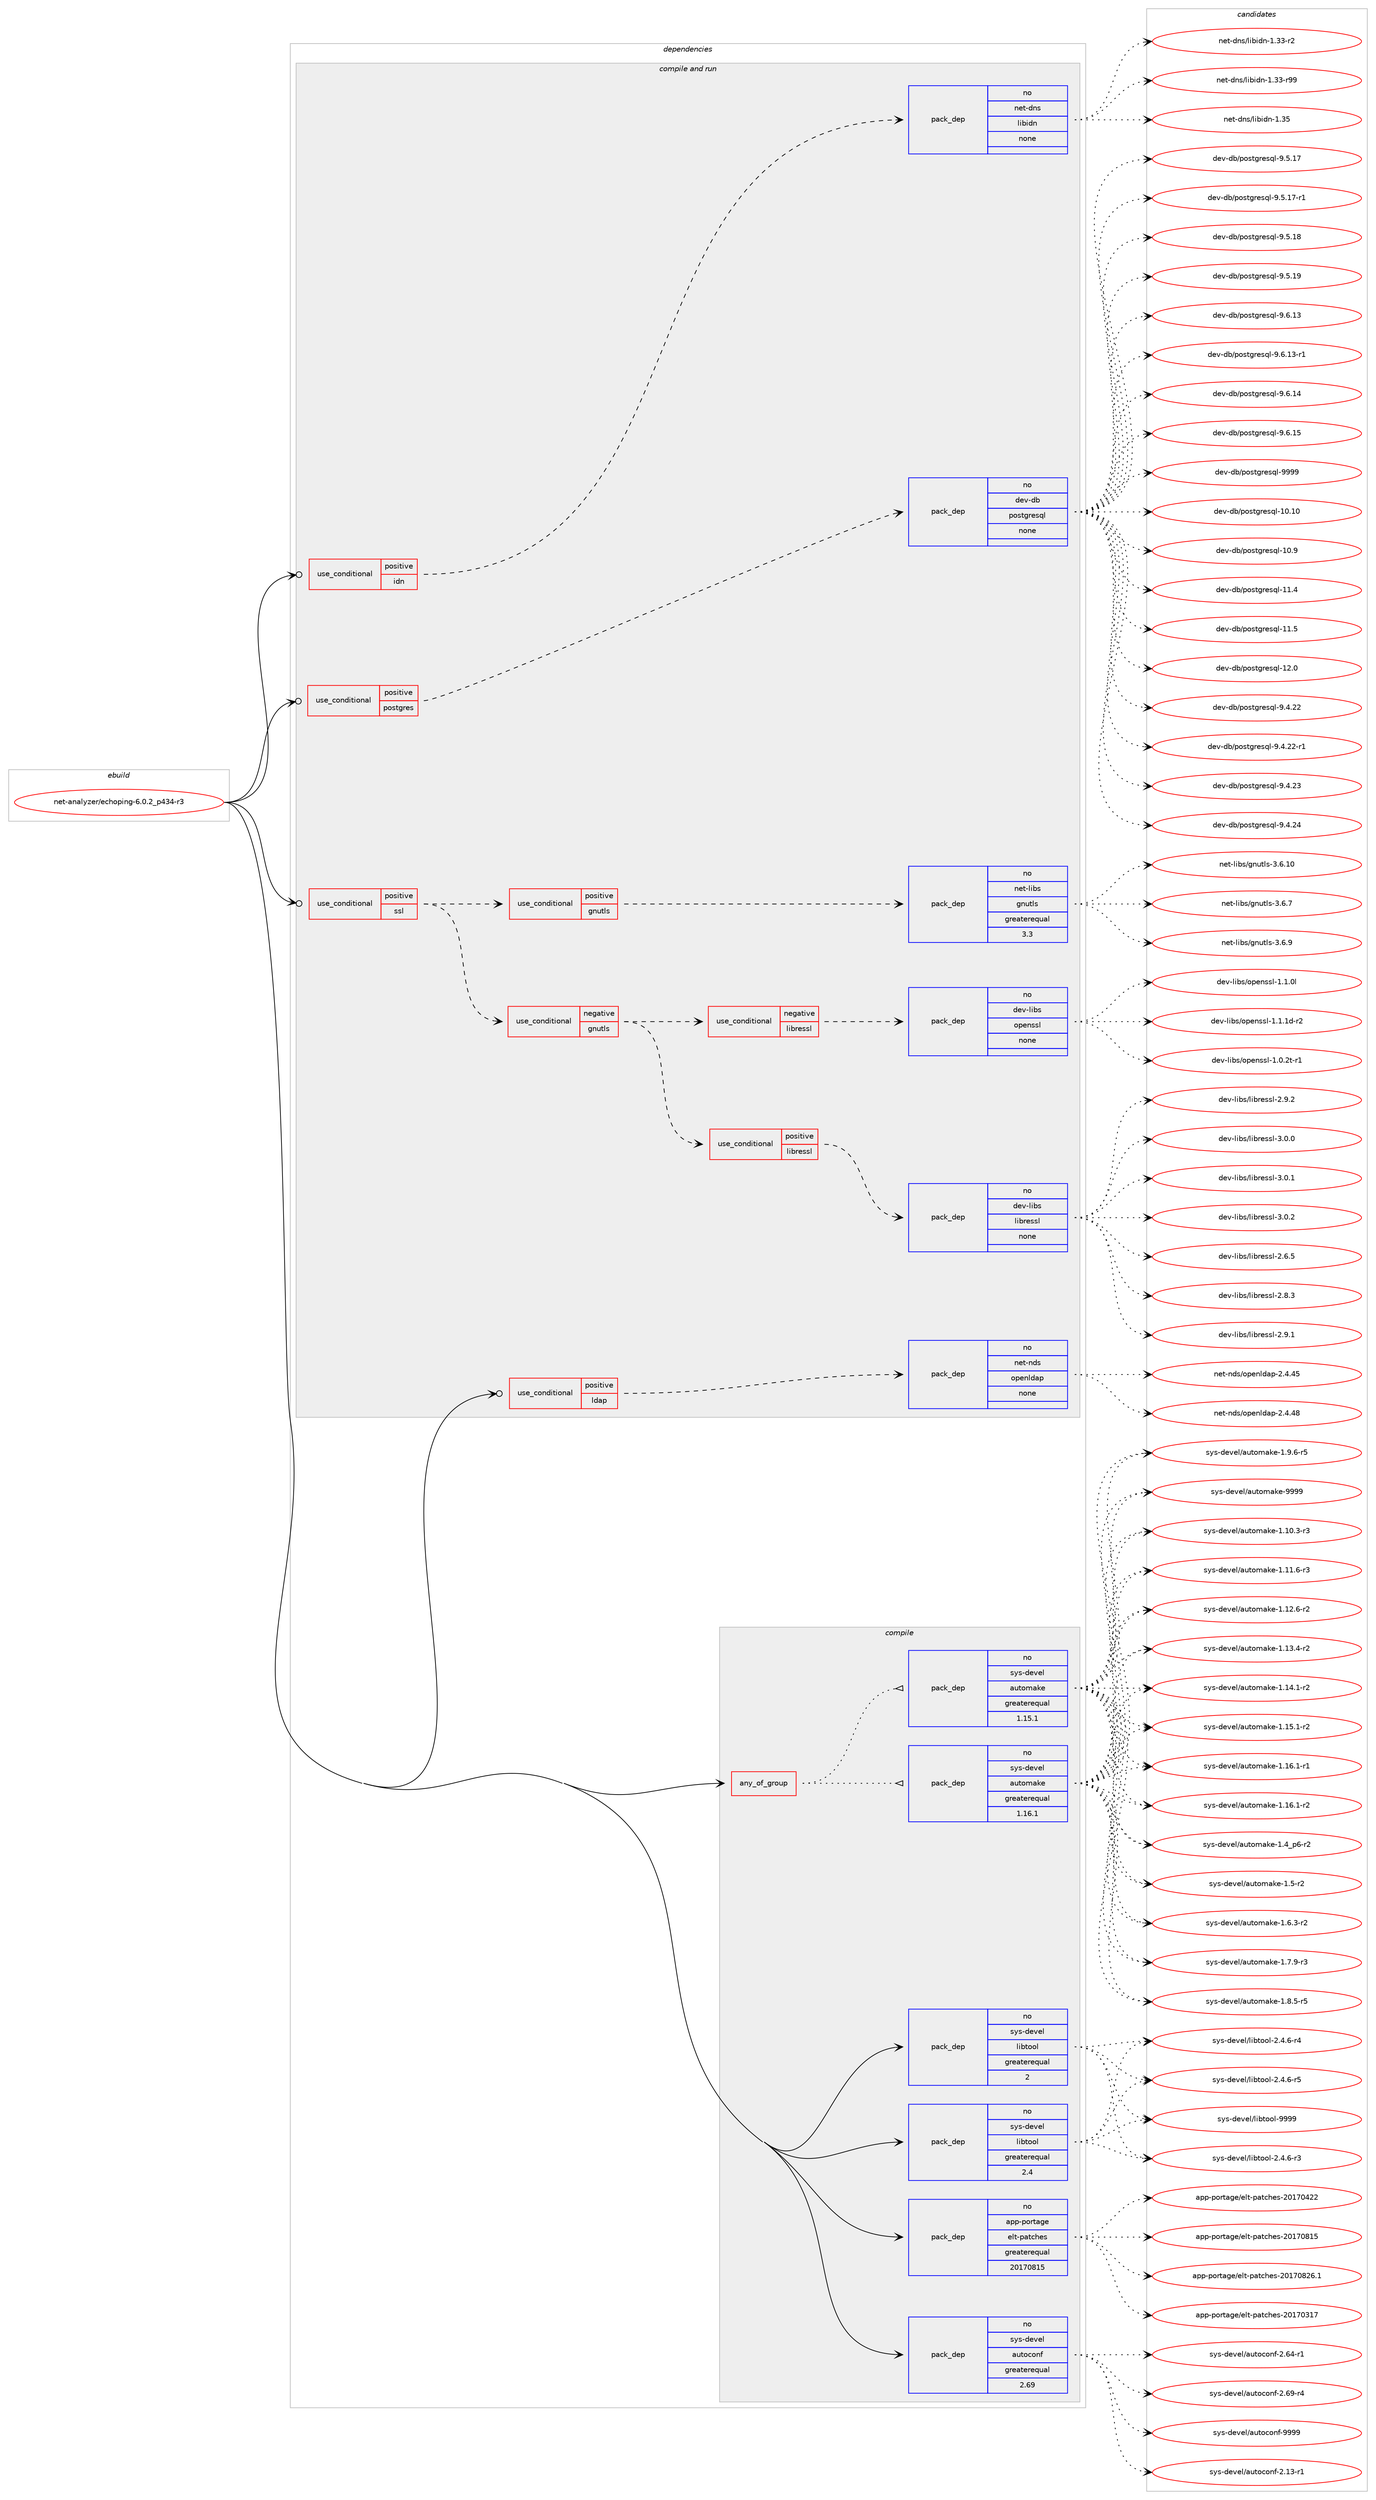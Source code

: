 digraph prolog {

# *************
# Graph options
# *************

newrank=true;
concentrate=true;
compound=true;
graph [rankdir=LR,fontname=Helvetica,fontsize=10,ranksep=1.5];#, ranksep=2.5, nodesep=0.2];
edge  [arrowhead=vee];
node  [fontname=Helvetica,fontsize=10];

# **********
# The ebuild
# **********

subgraph cluster_leftcol {
color=gray;
rank=same;
label=<<i>ebuild</i>>;
id [label="net-analyzer/echoping-6.0.2_p434-r3", color=red, width=4, href="../net-analyzer/echoping-6.0.2_p434-r3.svg"];
}

# ****************
# The dependencies
# ****************

subgraph cluster_midcol {
color=gray;
label=<<i>dependencies</i>>;
subgraph cluster_compile {
fillcolor="#eeeeee";
style=filled;
label=<<i>compile</i>>;
subgraph any13711 {
dependency812023 [label=<<TABLE BORDER="0" CELLBORDER="1" CELLSPACING="0" CELLPADDING="4"><TR><TD CELLPADDING="10">any_of_group</TD></TR></TABLE>>, shape=none, color=red];subgraph pack600279 {
dependency812024 [label=<<TABLE BORDER="0" CELLBORDER="1" CELLSPACING="0" CELLPADDING="4" WIDTH="220"><TR><TD ROWSPAN="6" CELLPADDING="30">pack_dep</TD></TR><TR><TD WIDTH="110">no</TD></TR><TR><TD>sys-devel</TD></TR><TR><TD>automake</TD></TR><TR><TD>greaterequal</TD></TR><TR><TD>1.16.1</TD></TR></TABLE>>, shape=none, color=blue];
}
dependency812023:e -> dependency812024:w [weight=20,style="dotted",arrowhead="oinv"];
subgraph pack600280 {
dependency812025 [label=<<TABLE BORDER="0" CELLBORDER="1" CELLSPACING="0" CELLPADDING="4" WIDTH="220"><TR><TD ROWSPAN="6" CELLPADDING="30">pack_dep</TD></TR><TR><TD WIDTH="110">no</TD></TR><TR><TD>sys-devel</TD></TR><TR><TD>automake</TD></TR><TR><TD>greaterequal</TD></TR><TR><TD>1.15.1</TD></TR></TABLE>>, shape=none, color=blue];
}
dependency812023:e -> dependency812025:w [weight=20,style="dotted",arrowhead="oinv"];
}
id:e -> dependency812023:w [weight=20,style="solid",arrowhead="vee"];
subgraph pack600281 {
dependency812026 [label=<<TABLE BORDER="0" CELLBORDER="1" CELLSPACING="0" CELLPADDING="4" WIDTH="220"><TR><TD ROWSPAN="6" CELLPADDING="30">pack_dep</TD></TR><TR><TD WIDTH="110">no</TD></TR><TR><TD>app-portage</TD></TR><TR><TD>elt-patches</TD></TR><TR><TD>greaterequal</TD></TR><TR><TD>20170815</TD></TR></TABLE>>, shape=none, color=blue];
}
id:e -> dependency812026:w [weight=20,style="solid",arrowhead="vee"];
subgraph pack600282 {
dependency812027 [label=<<TABLE BORDER="0" CELLBORDER="1" CELLSPACING="0" CELLPADDING="4" WIDTH="220"><TR><TD ROWSPAN="6" CELLPADDING="30">pack_dep</TD></TR><TR><TD WIDTH="110">no</TD></TR><TR><TD>sys-devel</TD></TR><TR><TD>autoconf</TD></TR><TR><TD>greaterequal</TD></TR><TR><TD>2.69</TD></TR></TABLE>>, shape=none, color=blue];
}
id:e -> dependency812027:w [weight=20,style="solid",arrowhead="vee"];
subgraph pack600283 {
dependency812028 [label=<<TABLE BORDER="0" CELLBORDER="1" CELLSPACING="0" CELLPADDING="4" WIDTH="220"><TR><TD ROWSPAN="6" CELLPADDING="30">pack_dep</TD></TR><TR><TD WIDTH="110">no</TD></TR><TR><TD>sys-devel</TD></TR><TR><TD>libtool</TD></TR><TR><TD>greaterequal</TD></TR><TR><TD>2</TD></TR></TABLE>>, shape=none, color=blue];
}
id:e -> dependency812028:w [weight=20,style="solid",arrowhead="vee"];
subgraph pack600284 {
dependency812029 [label=<<TABLE BORDER="0" CELLBORDER="1" CELLSPACING="0" CELLPADDING="4" WIDTH="220"><TR><TD ROWSPAN="6" CELLPADDING="30">pack_dep</TD></TR><TR><TD WIDTH="110">no</TD></TR><TR><TD>sys-devel</TD></TR><TR><TD>libtool</TD></TR><TR><TD>greaterequal</TD></TR><TR><TD>2.4</TD></TR></TABLE>>, shape=none, color=blue];
}
id:e -> dependency812029:w [weight=20,style="solid",arrowhead="vee"];
}
subgraph cluster_compileandrun {
fillcolor="#eeeeee";
style=filled;
label=<<i>compile and run</i>>;
subgraph cond197583 {
dependency812030 [label=<<TABLE BORDER="0" CELLBORDER="1" CELLSPACING="0" CELLPADDING="4"><TR><TD ROWSPAN="3" CELLPADDING="10">use_conditional</TD></TR><TR><TD>positive</TD></TR><TR><TD>idn</TD></TR></TABLE>>, shape=none, color=red];
subgraph pack600285 {
dependency812031 [label=<<TABLE BORDER="0" CELLBORDER="1" CELLSPACING="0" CELLPADDING="4" WIDTH="220"><TR><TD ROWSPAN="6" CELLPADDING="30">pack_dep</TD></TR><TR><TD WIDTH="110">no</TD></TR><TR><TD>net-dns</TD></TR><TR><TD>libidn</TD></TR><TR><TD>none</TD></TR><TR><TD></TD></TR></TABLE>>, shape=none, color=blue];
}
dependency812030:e -> dependency812031:w [weight=20,style="dashed",arrowhead="vee"];
}
id:e -> dependency812030:w [weight=20,style="solid",arrowhead="odotvee"];
subgraph cond197584 {
dependency812032 [label=<<TABLE BORDER="0" CELLBORDER="1" CELLSPACING="0" CELLPADDING="4"><TR><TD ROWSPAN="3" CELLPADDING="10">use_conditional</TD></TR><TR><TD>positive</TD></TR><TR><TD>ldap</TD></TR></TABLE>>, shape=none, color=red];
subgraph pack600286 {
dependency812033 [label=<<TABLE BORDER="0" CELLBORDER="1" CELLSPACING="0" CELLPADDING="4" WIDTH="220"><TR><TD ROWSPAN="6" CELLPADDING="30">pack_dep</TD></TR><TR><TD WIDTH="110">no</TD></TR><TR><TD>net-nds</TD></TR><TR><TD>openldap</TD></TR><TR><TD>none</TD></TR><TR><TD></TD></TR></TABLE>>, shape=none, color=blue];
}
dependency812032:e -> dependency812033:w [weight=20,style="dashed",arrowhead="vee"];
}
id:e -> dependency812032:w [weight=20,style="solid",arrowhead="odotvee"];
subgraph cond197585 {
dependency812034 [label=<<TABLE BORDER="0" CELLBORDER="1" CELLSPACING="0" CELLPADDING="4"><TR><TD ROWSPAN="3" CELLPADDING="10">use_conditional</TD></TR><TR><TD>positive</TD></TR><TR><TD>postgres</TD></TR></TABLE>>, shape=none, color=red];
subgraph pack600287 {
dependency812035 [label=<<TABLE BORDER="0" CELLBORDER="1" CELLSPACING="0" CELLPADDING="4" WIDTH="220"><TR><TD ROWSPAN="6" CELLPADDING="30">pack_dep</TD></TR><TR><TD WIDTH="110">no</TD></TR><TR><TD>dev-db</TD></TR><TR><TD>postgresql</TD></TR><TR><TD>none</TD></TR><TR><TD></TD></TR></TABLE>>, shape=none, color=blue];
}
dependency812034:e -> dependency812035:w [weight=20,style="dashed",arrowhead="vee"];
}
id:e -> dependency812034:w [weight=20,style="solid",arrowhead="odotvee"];
subgraph cond197586 {
dependency812036 [label=<<TABLE BORDER="0" CELLBORDER="1" CELLSPACING="0" CELLPADDING="4"><TR><TD ROWSPAN="3" CELLPADDING="10">use_conditional</TD></TR><TR><TD>positive</TD></TR><TR><TD>ssl</TD></TR></TABLE>>, shape=none, color=red];
subgraph cond197587 {
dependency812037 [label=<<TABLE BORDER="0" CELLBORDER="1" CELLSPACING="0" CELLPADDING="4"><TR><TD ROWSPAN="3" CELLPADDING="10">use_conditional</TD></TR><TR><TD>positive</TD></TR><TR><TD>gnutls</TD></TR></TABLE>>, shape=none, color=red];
subgraph pack600288 {
dependency812038 [label=<<TABLE BORDER="0" CELLBORDER="1" CELLSPACING="0" CELLPADDING="4" WIDTH="220"><TR><TD ROWSPAN="6" CELLPADDING="30">pack_dep</TD></TR><TR><TD WIDTH="110">no</TD></TR><TR><TD>net-libs</TD></TR><TR><TD>gnutls</TD></TR><TR><TD>greaterequal</TD></TR><TR><TD>3.3</TD></TR></TABLE>>, shape=none, color=blue];
}
dependency812037:e -> dependency812038:w [weight=20,style="dashed",arrowhead="vee"];
}
dependency812036:e -> dependency812037:w [weight=20,style="dashed",arrowhead="vee"];
subgraph cond197588 {
dependency812039 [label=<<TABLE BORDER="0" CELLBORDER="1" CELLSPACING="0" CELLPADDING="4"><TR><TD ROWSPAN="3" CELLPADDING="10">use_conditional</TD></TR><TR><TD>negative</TD></TR><TR><TD>gnutls</TD></TR></TABLE>>, shape=none, color=red];
subgraph cond197589 {
dependency812040 [label=<<TABLE BORDER="0" CELLBORDER="1" CELLSPACING="0" CELLPADDING="4"><TR><TD ROWSPAN="3" CELLPADDING="10">use_conditional</TD></TR><TR><TD>negative</TD></TR><TR><TD>libressl</TD></TR></TABLE>>, shape=none, color=red];
subgraph pack600289 {
dependency812041 [label=<<TABLE BORDER="0" CELLBORDER="1" CELLSPACING="0" CELLPADDING="4" WIDTH="220"><TR><TD ROWSPAN="6" CELLPADDING="30">pack_dep</TD></TR><TR><TD WIDTH="110">no</TD></TR><TR><TD>dev-libs</TD></TR><TR><TD>openssl</TD></TR><TR><TD>none</TD></TR><TR><TD></TD></TR></TABLE>>, shape=none, color=blue];
}
dependency812040:e -> dependency812041:w [weight=20,style="dashed",arrowhead="vee"];
}
dependency812039:e -> dependency812040:w [weight=20,style="dashed",arrowhead="vee"];
subgraph cond197590 {
dependency812042 [label=<<TABLE BORDER="0" CELLBORDER="1" CELLSPACING="0" CELLPADDING="4"><TR><TD ROWSPAN="3" CELLPADDING="10">use_conditional</TD></TR><TR><TD>positive</TD></TR><TR><TD>libressl</TD></TR></TABLE>>, shape=none, color=red];
subgraph pack600290 {
dependency812043 [label=<<TABLE BORDER="0" CELLBORDER="1" CELLSPACING="0" CELLPADDING="4" WIDTH="220"><TR><TD ROWSPAN="6" CELLPADDING="30">pack_dep</TD></TR><TR><TD WIDTH="110">no</TD></TR><TR><TD>dev-libs</TD></TR><TR><TD>libressl</TD></TR><TR><TD>none</TD></TR><TR><TD></TD></TR></TABLE>>, shape=none, color=blue];
}
dependency812042:e -> dependency812043:w [weight=20,style="dashed",arrowhead="vee"];
}
dependency812039:e -> dependency812042:w [weight=20,style="dashed",arrowhead="vee"];
}
dependency812036:e -> dependency812039:w [weight=20,style="dashed",arrowhead="vee"];
}
id:e -> dependency812036:w [weight=20,style="solid",arrowhead="odotvee"];
}
subgraph cluster_run {
fillcolor="#eeeeee";
style=filled;
label=<<i>run</i>>;
}
}

# **************
# The candidates
# **************

subgraph cluster_choices {
rank=same;
color=gray;
label=<<i>candidates</i>>;

subgraph choice600279 {
color=black;
nodesep=1;
choice11512111545100101118101108479711711611110997107101454946494846514511451 [label="sys-devel/automake-1.10.3-r3", color=red, width=4,href="../sys-devel/automake-1.10.3-r3.svg"];
choice11512111545100101118101108479711711611110997107101454946494946544511451 [label="sys-devel/automake-1.11.6-r3", color=red, width=4,href="../sys-devel/automake-1.11.6-r3.svg"];
choice11512111545100101118101108479711711611110997107101454946495046544511450 [label="sys-devel/automake-1.12.6-r2", color=red, width=4,href="../sys-devel/automake-1.12.6-r2.svg"];
choice11512111545100101118101108479711711611110997107101454946495146524511450 [label="sys-devel/automake-1.13.4-r2", color=red, width=4,href="../sys-devel/automake-1.13.4-r2.svg"];
choice11512111545100101118101108479711711611110997107101454946495246494511450 [label="sys-devel/automake-1.14.1-r2", color=red, width=4,href="../sys-devel/automake-1.14.1-r2.svg"];
choice11512111545100101118101108479711711611110997107101454946495346494511450 [label="sys-devel/automake-1.15.1-r2", color=red, width=4,href="../sys-devel/automake-1.15.1-r2.svg"];
choice11512111545100101118101108479711711611110997107101454946495446494511449 [label="sys-devel/automake-1.16.1-r1", color=red, width=4,href="../sys-devel/automake-1.16.1-r1.svg"];
choice11512111545100101118101108479711711611110997107101454946495446494511450 [label="sys-devel/automake-1.16.1-r2", color=red, width=4,href="../sys-devel/automake-1.16.1-r2.svg"];
choice115121115451001011181011084797117116111109971071014549465295112544511450 [label="sys-devel/automake-1.4_p6-r2", color=red, width=4,href="../sys-devel/automake-1.4_p6-r2.svg"];
choice11512111545100101118101108479711711611110997107101454946534511450 [label="sys-devel/automake-1.5-r2", color=red, width=4,href="../sys-devel/automake-1.5-r2.svg"];
choice115121115451001011181011084797117116111109971071014549465446514511450 [label="sys-devel/automake-1.6.3-r2", color=red, width=4,href="../sys-devel/automake-1.6.3-r2.svg"];
choice115121115451001011181011084797117116111109971071014549465546574511451 [label="sys-devel/automake-1.7.9-r3", color=red, width=4,href="../sys-devel/automake-1.7.9-r3.svg"];
choice115121115451001011181011084797117116111109971071014549465646534511453 [label="sys-devel/automake-1.8.5-r5", color=red, width=4,href="../sys-devel/automake-1.8.5-r5.svg"];
choice115121115451001011181011084797117116111109971071014549465746544511453 [label="sys-devel/automake-1.9.6-r5", color=red, width=4,href="../sys-devel/automake-1.9.6-r5.svg"];
choice115121115451001011181011084797117116111109971071014557575757 [label="sys-devel/automake-9999", color=red, width=4,href="../sys-devel/automake-9999.svg"];
dependency812024:e -> choice11512111545100101118101108479711711611110997107101454946494846514511451:w [style=dotted,weight="100"];
dependency812024:e -> choice11512111545100101118101108479711711611110997107101454946494946544511451:w [style=dotted,weight="100"];
dependency812024:e -> choice11512111545100101118101108479711711611110997107101454946495046544511450:w [style=dotted,weight="100"];
dependency812024:e -> choice11512111545100101118101108479711711611110997107101454946495146524511450:w [style=dotted,weight="100"];
dependency812024:e -> choice11512111545100101118101108479711711611110997107101454946495246494511450:w [style=dotted,weight="100"];
dependency812024:e -> choice11512111545100101118101108479711711611110997107101454946495346494511450:w [style=dotted,weight="100"];
dependency812024:e -> choice11512111545100101118101108479711711611110997107101454946495446494511449:w [style=dotted,weight="100"];
dependency812024:e -> choice11512111545100101118101108479711711611110997107101454946495446494511450:w [style=dotted,weight="100"];
dependency812024:e -> choice115121115451001011181011084797117116111109971071014549465295112544511450:w [style=dotted,weight="100"];
dependency812024:e -> choice11512111545100101118101108479711711611110997107101454946534511450:w [style=dotted,weight="100"];
dependency812024:e -> choice115121115451001011181011084797117116111109971071014549465446514511450:w [style=dotted,weight="100"];
dependency812024:e -> choice115121115451001011181011084797117116111109971071014549465546574511451:w [style=dotted,weight="100"];
dependency812024:e -> choice115121115451001011181011084797117116111109971071014549465646534511453:w [style=dotted,weight="100"];
dependency812024:e -> choice115121115451001011181011084797117116111109971071014549465746544511453:w [style=dotted,weight="100"];
dependency812024:e -> choice115121115451001011181011084797117116111109971071014557575757:w [style=dotted,weight="100"];
}
subgraph choice600280 {
color=black;
nodesep=1;
choice11512111545100101118101108479711711611110997107101454946494846514511451 [label="sys-devel/automake-1.10.3-r3", color=red, width=4,href="../sys-devel/automake-1.10.3-r3.svg"];
choice11512111545100101118101108479711711611110997107101454946494946544511451 [label="sys-devel/automake-1.11.6-r3", color=red, width=4,href="../sys-devel/automake-1.11.6-r3.svg"];
choice11512111545100101118101108479711711611110997107101454946495046544511450 [label="sys-devel/automake-1.12.6-r2", color=red, width=4,href="../sys-devel/automake-1.12.6-r2.svg"];
choice11512111545100101118101108479711711611110997107101454946495146524511450 [label="sys-devel/automake-1.13.4-r2", color=red, width=4,href="../sys-devel/automake-1.13.4-r2.svg"];
choice11512111545100101118101108479711711611110997107101454946495246494511450 [label="sys-devel/automake-1.14.1-r2", color=red, width=4,href="../sys-devel/automake-1.14.1-r2.svg"];
choice11512111545100101118101108479711711611110997107101454946495346494511450 [label="sys-devel/automake-1.15.1-r2", color=red, width=4,href="../sys-devel/automake-1.15.1-r2.svg"];
choice11512111545100101118101108479711711611110997107101454946495446494511449 [label="sys-devel/automake-1.16.1-r1", color=red, width=4,href="../sys-devel/automake-1.16.1-r1.svg"];
choice11512111545100101118101108479711711611110997107101454946495446494511450 [label="sys-devel/automake-1.16.1-r2", color=red, width=4,href="../sys-devel/automake-1.16.1-r2.svg"];
choice115121115451001011181011084797117116111109971071014549465295112544511450 [label="sys-devel/automake-1.4_p6-r2", color=red, width=4,href="../sys-devel/automake-1.4_p6-r2.svg"];
choice11512111545100101118101108479711711611110997107101454946534511450 [label="sys-devel/automake-1.5-r2", color=red, width=4,href="../sys-devel/automake-1.5-r2.svg"];
choice115121115451001011181011084797117116111109971071014549465446514511450 [label="sys-devel/automake-1.6.3-r2", color=red, width=4,href="../sys-devel/automake-1.6.3-r2.svg"];
choice115121115451001011181011084797117116111109971071014549465546574511451 [label="sys-devel/automake-1.7.9-r3", color=red, width=4,href="../sys-devel/automake-1.7.9-r3.svg"];
choice115121115451001011181011084797117116111109971071014549465646534511453 [label="sys-devel/automake-1.8.5-r5", color=red, width=4,href="../sys-devel/automake-1.8.5-r5.svg"];
choice115121115451001011181011084797117116111109971071014549465746544511453 [label="sys-devel/automake-1.9.6-r5", color=red, width=4,href="../sys-devel/automake-1.9.6-r5.svg"];
choice115121115451001011181011084797117116111109971071014557575757 [label="sys-devel/automake-9999", color=red, width=4,href="../sys-devel/automake-9999.svg"];
dependency812025:e -> choice11512111545100101118101108479711711611110997107101454946494846514511451:w [style=dotted,weight="100"];
dependency812025:e -> choice11512111545100101118101108479711711611110997107101454946494946544511451:w [style=dotted,weight="100"];
dependency812025:e -> choice11512111545100101118101108479711711611110997107101454946495046544511450:w [style=dotted,weight="100"];
dependency812025:e -> choice11512111545100101118101108479711711611110997107101454946495146524511450:w [style=dotted,weight="100"];
dependency812025:e -> choice11512111545100101118101108479711711611110997107101454946495246494511450:w [style=dotted,weight="100"];
dependency812025:e -> choice11512111545100101118101108479711711611110997107101454946495346494511450:w [style=dotted,weight="100"];
dependency812025:e -> choice11512111545100101118101108479711711611110997107101454946495446494511449:w [style=dotted,weight="100"];
dependency812025:e -> choice11512111545100101118101108479711711611110997107101454946495446494511450:w [style=dotted,weight="100"];
dependency812025:e -> choice115121115451001011181011084797117116111109971071014549465295112544511450:w [style=dotted,weight="100"];
dependency812025:e -> choice11512111545100101118101108479711711611110997107101454946534511450:w [style=dotted,weight="100"];
dependency812025:e -> choice115121115451001011181011084797117116111109971071014549465446514511450:w [style=dotted,weight="100"];
dependency812025:e -> choice115121115451001011181011084797117116111109971071014549465546574511451:w [style=dotted,weight="100"];
dependency812025:e -> choice115121115451001011181011084797117116111109971071014549465646534511453:w [style=dotted,weight="100"];
dependency812025:e -> choice115121115451001011181011084797117116111109971071014549465746544511453:w [style=dotted,weight="100"];
dependency812025:e -> choice115121115451001011181011084797117116111109971071014557575757:w [style=dotted,weight="100"];
}
subgraph choice600281 {
color=black;
nodesep=1;
choice97112112451121111141169710310147101108116451129711699104101115455048495548514955 [label="app-portage/elt-patches-20170317", color=red, width=4,href="../app-portage/elt-patches-20170317.svg"];
choice97112112451121111141169710310147101108116451129711699104101115455048495548525050 [label="app-portage/elt-patches-20170422", color=red, width=4,href="../app-portage/elt-patches-20170422.svg"];
choice97112112451121111141169710310147101108116451129711699104101115455048495548564953 [label="app-portage/elt-patches-20170815", color=red, width=4,href="../app-portage/elt-patches-20170815.svg"];
choice971121124511211111411697103101471011081164511297116991041011154550484955485650544649 [label="app-portage/elt-patches-20170826.1", color=red, width=4,href="../app-portage/elt-patches-20170826.1.svg"];
dependency812026:e -> choice97112112451121111141169710310147101108116451129711699104101115455048495548514955:w [style=dotted,weight="100"];
dependency812026:e -> choice97112112451121111141169710310147101108116451129711699104101115455048495548525050:w [style=dotted,weight="100"];
dependency812026:e -> choice97112112451121111141169710310147101108116451129711699104101115455048495548564953:w [style=dotted,weight="100"];
dependency812026:e -> choice971121124511211111411697103101471011081164511297116991041011154550484955485650544649:w [style=dotted,weight="100"];
}
subgraph choice600282 {
color=black;
nodesep=1;
choice1151211154510010111810110847971171161119911111010245504649514511449 [label="sys-devel/autoconf-2.13-r1", color=red, width=4,href="../sys-devel/autoconf-2.13-r1.svg"];
choice1151211154510010111810110847971171161119911111010245504654524511449 [label="sys-devel/autoconf-2.64-r1", color=red, width=4,href="../sys-devel/autoconf-2.64-r1.svg"];
choice1151211154510010111810110847971171161119911111010245504654574511452 [label="sys-devel/autoconf-2.69-r4", color=red, width=4,href="../sys-devel/autoconf-2.69-r4.svg"];
choice115121115451001011181011084797117116111991111101024557575757 [label="sys-devel/autoconf-9999", color=red, width=4,href="../sys-devel/autoconf-9999.svg"];
dependency812027:e -> choice1151211154510010111810110847971171161119911111010245504649514511449:w [style=dotted,weight="100"];
dependency812027:e -> choice1151211154510010111810110847971171161119911111010245504654524511449:w [style=dotted,weight="100"];
dependency812027:e -> choice1151211154510010111810110847971171161119911111010245504654574511452:w [style=dotted,weight="100"];
dependency812027:e -> choice115121115451001011181011084797117116111991111101024557575757:w [style=dotted,weight="100"];
}
subgraph choice600283 {
color=black;
nodesep=1;
choice1151211154510010111810110847108105981161111111084550465246544511451 [label="sys-devel/libtool-2.4.6-r3", color=red, width=4,href="../sys-devel/libtool-2.4.6-r3.svg"];
choice1151211154510010111810110847108105981161111111084550465246544511452 [label="sys-devel/libtool-2.4.6-r4", color=red, width=4,href="../sys-devel/libtool-2.4.6-r4.svg"];
choice1151211154510010111810110847108105981161111111084550465246544511453 [label="sys-devel/libtool-2.4.6-r5", color=red, width=4,href="../sys-devel/libtool-2.4.6-r5.svg"];
choice1151211154510010111810110847108105981161111111084557575757 [label="sys-devel/libtool-9999", color=red, width=4,href="../sys-devel/libtool-9999.svg"];
dependency812028:e -> choice1151211154510010111810110847108105981161111111084550465246544511451:w [style=dotted,weight="100"];
dependency812028:e -> choice1151211154510010111810110847108105981161111111084550465246544511452:w [style=dotted,weight="100"];
dependency812028:e -> choice1151211154510010111810110847108105981161111111084550465246544511453:w [style=dotted,weight="100"];
dependency812028:e -> choice1151211154510010111810110847108105981161111111084557575757:w [style=dotted,weight="100"];
}
subgraph choice600284 {
color=black;
nodesep=1;
choice1151211154510010111810110847108105981161111111084550465246544511451 [label="sys-devel/libtool-2.4.6-r3", color=red, width=4,href="../sys-devel/libtool-2.4.6-r3.svg"];
choice1151211154510010111810110847108105981161111111084550465246544511452 [label="sys-devel/libtool-2.4.6-r4", color=red, width=4,href="../sys-devel/libtool-2.4.6-r4.svg"];
choice1151211154510010111810110847108105981161111111084550465246544511453 [label="sys-devel/libtool-2.4.6-r5", color=red, width=4,href="../sys-devel/libtool-2.4.6-r5.svg"];
choice1151211154510010111810110847108105981161111111084557575757 [label="sys-devel/libtool-9999", color=red, width=4,href="../sys-devel/libtool-9999.svg"];
dependency812029:e -> choice1151211154510010111810110847108105981161111111084550465246544511451:w [style=dotted,weight="100"];
dependency812029:e -> choice1151211154510010111810110847108105981161111111084550465246544511452:w [style=dotted,weight="100"];
dependency812029:e -> choice1151211154510010111810110847108105981161111111084550465246544511453:w [style=dotted,weight="100"];
dependency812029:e -> choice1151211154510010111810110847108105981161111111084557575757:w [style=dotted,weight="100"];
}
subgraph choice600285 {
color=black;
nodesep=1;
choice11010111645100110115471081059810510011045494651514511450 [label="net-dns/libidn-1.33-r2", color=red, width=4,href="../net-dns/libidn-1.33-r2.svg"];
choice1101011164510011011547108105981051001104549465151451145757 [label="net-dns/libidn-1.33-r99", color=red, width=4,href="../net-dns/libidn-1.33-r99.svg"];
choice1101011164510011011547108105981051001104549465153 [label="net-dns/libidn-1.35", color=red, width=4,href="../net-dns/libidn-1.35.svg"];
dependency812031:e -> choice11010111645100110115471081059810510011045494651514511450:w [style=dotted,weight="100"];
dependency812031:e -> choice1101011164510011011547108105981051001104549465151451145757:w [style=dotted,weight="100"];
dependency812031:e -> choice1101011164510011011547108105981051001104549465153:w [style=dotted,weight="100"];
}
subgraph choice600286 {
color=black;
nodesep=1;
choice11010111645110100115471111121011101081009711245504652465253 [label="net-nds/openldap-2.4.45", color=red, width=4,href="../net-nds/openldap-2.4.45.svg"];
choice11010111645110100115471111121011101081009711245504652465256 [label="net-nds/openldap-2.4.48", color=red, width=4,href="../net-nds/openldap-2.4.48.svg"];
dependency812033:e -> choice11010111645110100115471111121011101081009711245504652465253:w [style=dotted,weight="100"];
dependency812033:e -> choice11010111645110100115471111121011101081009711245504652465256:w [style=dotted,weight="100"];
}
subgraph choice600287 {
color=black;
nodesep=1;
choice100101118451009847112111115116103114101115113108454948464948 [label="dev-db/postgresql-10.10", color=red, width=4,href="../dev-db/postgresql-10.10.svg"];
choice1001011184510098471121111151161031141011151131084549484657 [label="dev-db/postgresql-10.9", color=red, width=4,href="../dev-db/postgresql-10.9.svg"];
choice1001011184510098471121111151161031141011151131084549494652 [label="dev-db/postgresql-11.4", color=red, width=4,href="../dev-db/postgresql-11.4.svg"];
choice1001011184510098471121111151161031141011151131084549494653 [label="dev-db/postgresql-11.5", color=red, width=4,href="../dev-db/postgresql-11.5.svg"];
choice1001011184510098471121111151161031141011151131084549504648 [label="dev-db/postgresql-12.0", color=red, width=4,href="../dev-db/postgresql-12.0.svg"];
choice10010111845100984711211111511610311410111511310845574652465050 [label="dev-db/postgresql-9.4.22", color=red, width=4,href="../dev-db/postgresql-9.4.22.svg"];
choice100101118451009847112111115116103114101115113108455746524650504511449 [label="dev-db/postgresql-9.4.22-r1", color=red, width=4,href="../dev-db/postgresql-9.4.22-r1.svg"];
choice10010111845100984711211111511610311410111511310845574652465051 [label="dev-db/postgresql-9.4.23", color=red, width=4,href="../dev-db/postgresql-9.4.23.svg"];
choice10010111845100984711211111511610311410111511310845574652465052 [label="dev-db/postgresql-9.4.24", color=red, width=4,href="../dev-db/postgresql-9.4.24.svg"];
choice10010111845100984711211111511610311410111511310845574653464955 [label="dev-db/postgresql-9.5.17", color=red, width=4,href="../dev-db/postgresql-9.5.17.svg"];
choice100101118451009847112111115116103114101115113108455746534649554511449 [label="dev-db/postgresql-9.5.17-r1", color=red, width=4,href="../dev-db/postgresql-9.5.17-r1.svg"];
choice10010111845100984711211111511610311410111511310845574653464956 [label="dev-db/postgresql-9.5.18", color=red, width=4,href="../dev-db/postgresql-9.5.18.svg"];
choice10010111845100984711211111511610311410111511310845574653464957 [label="dev-db/postgresql-9.5.19", color=red, width=4,href="../dev-db/postgresql-9.5.19.svg"];
choice10010111845100984711211111511610311410111511310845574654464951 [label="dev-db/postgresql-9.6.13", color=red, width=4,href="../dev-db/postgresql-9.6.13.svg"];
choice100101118451009847112111115116103114101115113108455746544649514511449 [label="dev-db/postgresql-9.6.13-r1", color=red, width=4,href="../dev-db/postgresql-9.6.13-r1.svg"];
choice10010111845100984711211111511610311410111511310845574654464952 [label="dev-db/postgresql-9.6.14", color=red, width=4,href="../dev-db/postgresql-9.6.14.svg"];
choice10010111845100984711211111511610311410111511310845574654464953 [label="dev-db/postgresql-9.6.15", color=red, width=4,href="../dev-db/postgresql-9.6.15.svg"];
choice1001011184510098471121111151161031141011151131084557575757 [label="dev-db/postgresql-9999", color=red, width=4,href="../dev-db/postgresql-9999.svg"];
dependency812035:e -> choice100101118451009847112111115116103114101115113108454948464948:w [style=dotted,weight="100"];
dependency812035:e -> choice1001011184510098471121111151161031141011151131084549484657:w [style=dotted,weight="100"];
dependency812035:e -> choice1001011184510098471121111151161031141011151131084549494652:w [style=dotted,weight="100"];
dependency812035:e -> choice1001011184510098471121111151161031141011151131084549494653:w [style=dotted,weight="100"];
dependency812035:e -> choice1001011184510098471121111151161031141011151131084549504648:w [style=dotted,weight="100"];
dependency812035:e -> choice10010111845100984711211111511610311410111511310845574652465050:w [style=dotted,weight="100"];
dependency812035:e -> choice100101118451009847112111115116103114101115113108455746524650504511449:w [style=dotted,weight="100"];
dependency812035:e -> choice10010111845100984711211111511610311410111511310845574652465051:w [style=dotted,weight="100"];
dependency812035:e -> choice10010111845100984711211111511610311410111511310845574652465052:w [style=dotted,weight="100"];
dependency812035:e -> choice10010111845100984711211111511610311410111511310845574653464955:w [style=dotted,weight="100"];
dependency812035:e -> choice100101118451009847112111115116103114101115113108455746534649554511449:w [style=dotted,weight="100"];
dependency812035:e -> choice10010111845100984711211111511610311410111511310845574653464956:w [style=dotted,weight="100"];
dependency812035:e -> choice10010111845100984711211111511610311410111511310845574653464957:w [style=dotted,weight="100"];
dependency812035:e -> choice10010111845100984711211111511610311410111511310845574654464951:w [style=dotted,weight="100"];
dependency812035:e -> choice100101118451009847112111115116103114101115113108455746544649514511449:w [style=dotted,weight="100"];
dependency812035:e -> choice10010111845100984711211111511610311410111511310845574654464952:w [style=dotted,weight="100"];
dependency812035:e -> choice10010111845100984711211111511610311410111511310845574654464953:w [style=dotted,weight="100"];
dependency812035:e -> choice1001011184510098471121111151161031141011151131084557575757:w [style=dotted,weight="100"];
}
subgraph choice600288 {
color=black;
nodesep=1;
choice11010111645108105981154710311011711610811545514654464948 [label="net-libs/gnutls-3.6.10", color=red, width=4,href="../net-libs/gnutls-3.6.10.svg"];
choice110101116451081059811547103110117116108115455146544655 [label="net-libs/gnutls-3.6.7", color=red, width=4,href="../net-libs/gnutls-3.6.7.svg"];
choice110101116451081059811547103110117116108115455146544657 [label="net-libs/gnutls-3.6.9", color=red, width=4,href="../net-libs/gnutls-3.6.9.svg"];
dependency812038:e -> choice11010111645108105981154710311011711610811545514654464948:w [style=dotted,weight="100"];
dependency812038:e -> choice110101116451081059811547103110117116108115455146544655:w [style=dotted,weight="100"];
dependency812038:e -> choice110101116451081059811547103110117116108115455146544657:w [style=dotted,weight="100"];
}
subgraph choice600289 {
color=black;
nodesep=1;
choice1001011184510810598115471111121011101151151084549464846501164511449 [label="dev-libs/openssl-1.0.2t-r1", color=red, width=4,href="../dev-libs/openssl-1.0.2t-r1.svg"];
choice100101118451081059811547111112101110115115108454946494648108 [label="dev-libs/openssl-1.1.0l", color=red, width=4,href="../dev-libs/openssl-1.1.0l.svg"];
choice1001011184510810598115471111121011101151151084549464946491004511450 [label="dev-libs/openssl-1.1.1d-r2", color=red, width=4,href="../dev-libs/openssl-1.1.1d-r2.svg"];
dependency812041:e -> choice1001011184510810598115471111121011101151151084549464846501164511449:w [style=dotted,weight="100"];
dependency812041:e -> choice100101118451081059811547111112101110115115108454946494648108:w [style=dotted,weight="100"];
dependency812041:e -> choice1001011184510810598115471111121011101151151084549464946491004511450:w [style=dotted,weight="100"];
}
subgraph choice600290 {
color=black;
nodesep=1;
choice10010111845108105981154710810598114101115115108455046544653 [label="dev-libs/libressl-2.6.5", color=red, width=4,href="../dev-libs/libressl-2.6.5.svg"];
choice10010111845108105981154710810598114101115115108455046564651 [label="dev-libs/libressl-2.8.3", color=red, width=4,href="../dev-libs/libressl-2.8.3.svg"];
choice10010111845108105981154710810598114101115115108455046574649 [label="dev-libs/libressl-2.9.1", color=red, width=4,href="../dev-libs/libressl-2.9.1.svg"];
choice10010111845108105981154710810598114101115115108455046574650 [label="dev-libs/libressl-2.9.2", color=red, width=4,href="../dev-libs/libressl-2.9.2.svg"];
choice10010111845108105981154710810598114101115115108455146484648 [label="dev-libs/libressl-3.0.0", color=red, width=4,href="../dev-libs/libressl-3.0.0.svg"];
choice10010111845108105981154710810598114101115115108455146484649 [label="dev-libs/libressl-3.0.1", color=red, width=4,href="../dev-libs/libressl-3.0.1.svg"];
choice10010111845108105981154710810598114101115115108455146484650 [label="dev-libs/libressl-3.0.2", color=red, width=4,href="../dev-libs/libressl-3.0.2.svg"];
dependency812043:e -> choice10010111845108105981154710810598114101115115108455046544653:w [style=dotted,weight="100"];
dependency812043:e -> choice10010111845108105981154710810598114101115115108455046564651:w [style=dotted,weight="100"];
dependency812043:e -> choice10010111845108105981154710810598114101115115108455046574649:w [style=dotted,weight="100"];
dependency812043:e -> choice10010111845108105981154710810598114101115115108455046574650:w [style=dotted,weight="100"];
dependency812043:e -> choice10010111845108105981154710810598114101115115108455146484648:w [style=dotted,weight="100"];
dependency812043:e -> choice10010111845108105981154710810598114101115115108455146484649:w [style=dotted,weight="100"];
dependency812043:e -> choice10010111845108105981154710810598114101115115108455146484650:w [style=dotted,weight="100"];
}
}

}

